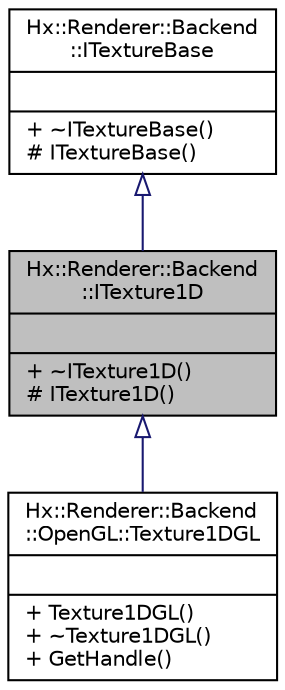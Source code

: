 digraph "Hx::Renderer::Backend::ITexture1D"
{
  edge [fontname="Helvetica",fontsize="10",labelfontname="Helvetica",labelfontsize="10"];
  node [fontname="Helvetica",fontsize="10",shape=record];
  Node1 [label="{Hx::Renderer::Backend\l::ITexture1D\n||+ ~ITexture1D()\l# ITexture1D()\l}",height=0.2,width=0.4,color="black", fillcolor="grey75", style="filled", fontcolor="black"];
  Node2 -> Node1 [dir="back",color="midnightblue",fontsize="10",style="solid",arrowtail="onormal",fontname="Helvetica"];
  Node2 [label="{Hx::Renderer::Backend\l::ITextureBase\n||+ ~ITextureBase()\l# ITextureBase()\l}",height=0.2,width=0.4,color="black", fillcolor="white", style="filled",URL="$structHx_1_1Renderer_1_1Backend_1_1ITextureBase.html"];
  Node1 -> Node3 [dir="back",color="midnightblue",fontsize="10",style="solid",arrowtail="onormal",fontname="Helvetica"];
  Node3 [label="{Hx::Renderer::Backend\l::OpenGL::Texture1DGL\n||+ Texture1DGL()\l+ ~Texture1DGL()\l+ GetHandle()\l}",height=0.2,width=0.4,color="black", fillcolor="white", style="filled",URL="$classHx_1_1Renderer_1_1Backend_1_1OpenGL_1_1Texture1DGL.html"];
}
